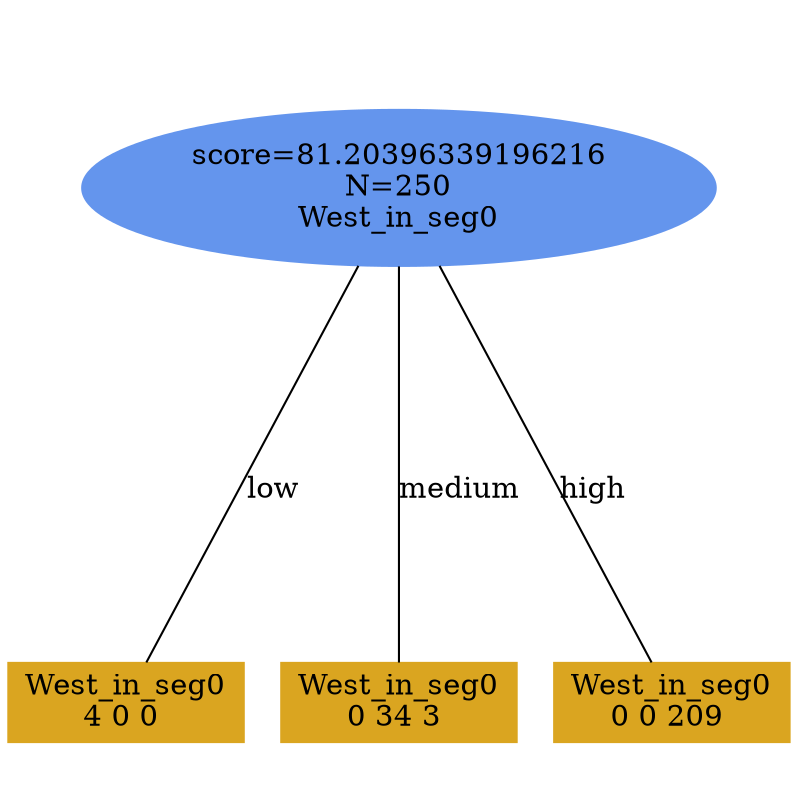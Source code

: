 digraph "DD" {
size = "7.5,10"
ratio=1.0;
center = true;
edge [dir = none];
{ rank = same; node [shape=ellipse, style=filled, color=cornflowerblue];"2462" [label="score=81.20396339196216\nN=250\nWest_in_seg0"];}
{ rank = same; node [shape=box, style=filled, color=goldenrod];"2463" [label="West_in_seg0\n4 0 0 "];}
{ rank = same; node [shape=box, style=filled, color=goldenrod];"2464" [label="West_in_seg0\n0 34 3 "];}
{ rank = same; node [shape=box, style=filled, color=goldenrod];"2465" [label="West_in_seg0\n0 0 209 "];}
"2462" -> "2463" [label = "low"];
"2462" -> "2464" [label = "medium"];
"2462" -> "2465" [label = "high"];

}